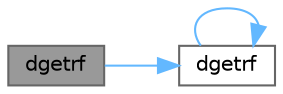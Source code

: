 digraph "dgetrf"
{
 // LATEX_PDF_SIZE
  bgcolor="transparent";
  edge [fontname=Helvetica,fontsize=10,labelfontname=Helvetica,labelfontsize=10];
  node [fontname=Helvetica,fontsize=10,shape=box,height=0.2,width=0.4];
  rankdir="LR";
  Node1 [id="Node000001",label="dgetrf",height=0.2,width=0.4,color="gray40", fillcolor="grey60", style="filled", fontcolor="black",tooltip=" "];
  Node1 -> Node2 [id="edge1_Node000001_Node000002",color="steelblue1",style="solid",tooltip=" "];
  Node2 [id="Node000002",label="dgetrf",height=0.2,width=0.4,color="grey40", fillcolor="white", style="filled",URL="$bench_2btl_2libs_2_b_l_a_s_2blas_8h.html#a4d5bf8c3a595363c89e7a80165ef6575",tooltip=" "];
  Node2 -> Node2 [id="edge2_Node000002_Node000002",color="steelblue1",style="solid",tooltip=" "];
}
